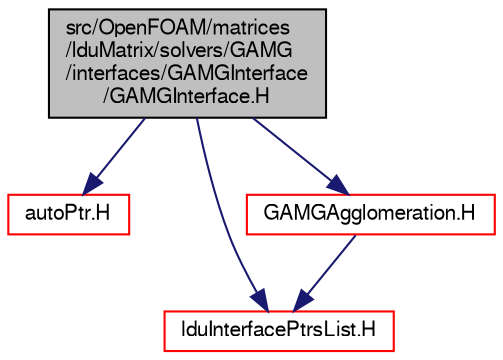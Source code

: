 digraph "src/OpenFOAM/matrices/lduMatrix/solvers/GAMG/interfaces/GAMGInterface/GAMGInterface.H"
{
  bgcolor="transparent";
  edge [fontname="FreeSans",fontsize="10",labelfontname="FreeSans",labelfontsize="10"];
  node [fontname="FreeSans",fontsize="10",shape=record];
  Node0 [label="src/OpenFOAM/matrices\l/lduMatrix/solvers/GAMG\l/interfaces/GAMGInterface\l/GAMGInterface.H",height=0.2,width=0.4,color="black", fillcolor="grey75", style="filled", fontcolor="black"];
  Node0 -> Node1 [color="midnightblue",fontsize="10",style="solid",fontname="FreeSans"];
  Node1 [label="autoPtr.H",height=0.2,width=0.4,color="red",URL="$a11078.html"];
  Node0 -> Node41 [color="midnightblue",fontsize="10",style="solid",fontname="FreeSans"];
  Node41 [label="lduInterfacePtrsList.H",height=0.2,width=0.4,color="red",URL="$a10655.html"];
  Node0 -> Node88 [color="midnightblue",fontsize="10",style="solid",fontname="FreeSans"];
  Node88 [label="GAMGAgglomeration.H",height=0.2,width=0.4,color="red",URL="$a10832.html"];
  Node88 -> Node41 [color="midnightblue",fontsize="10",style="solid",fontname="FreeSans"];
}
